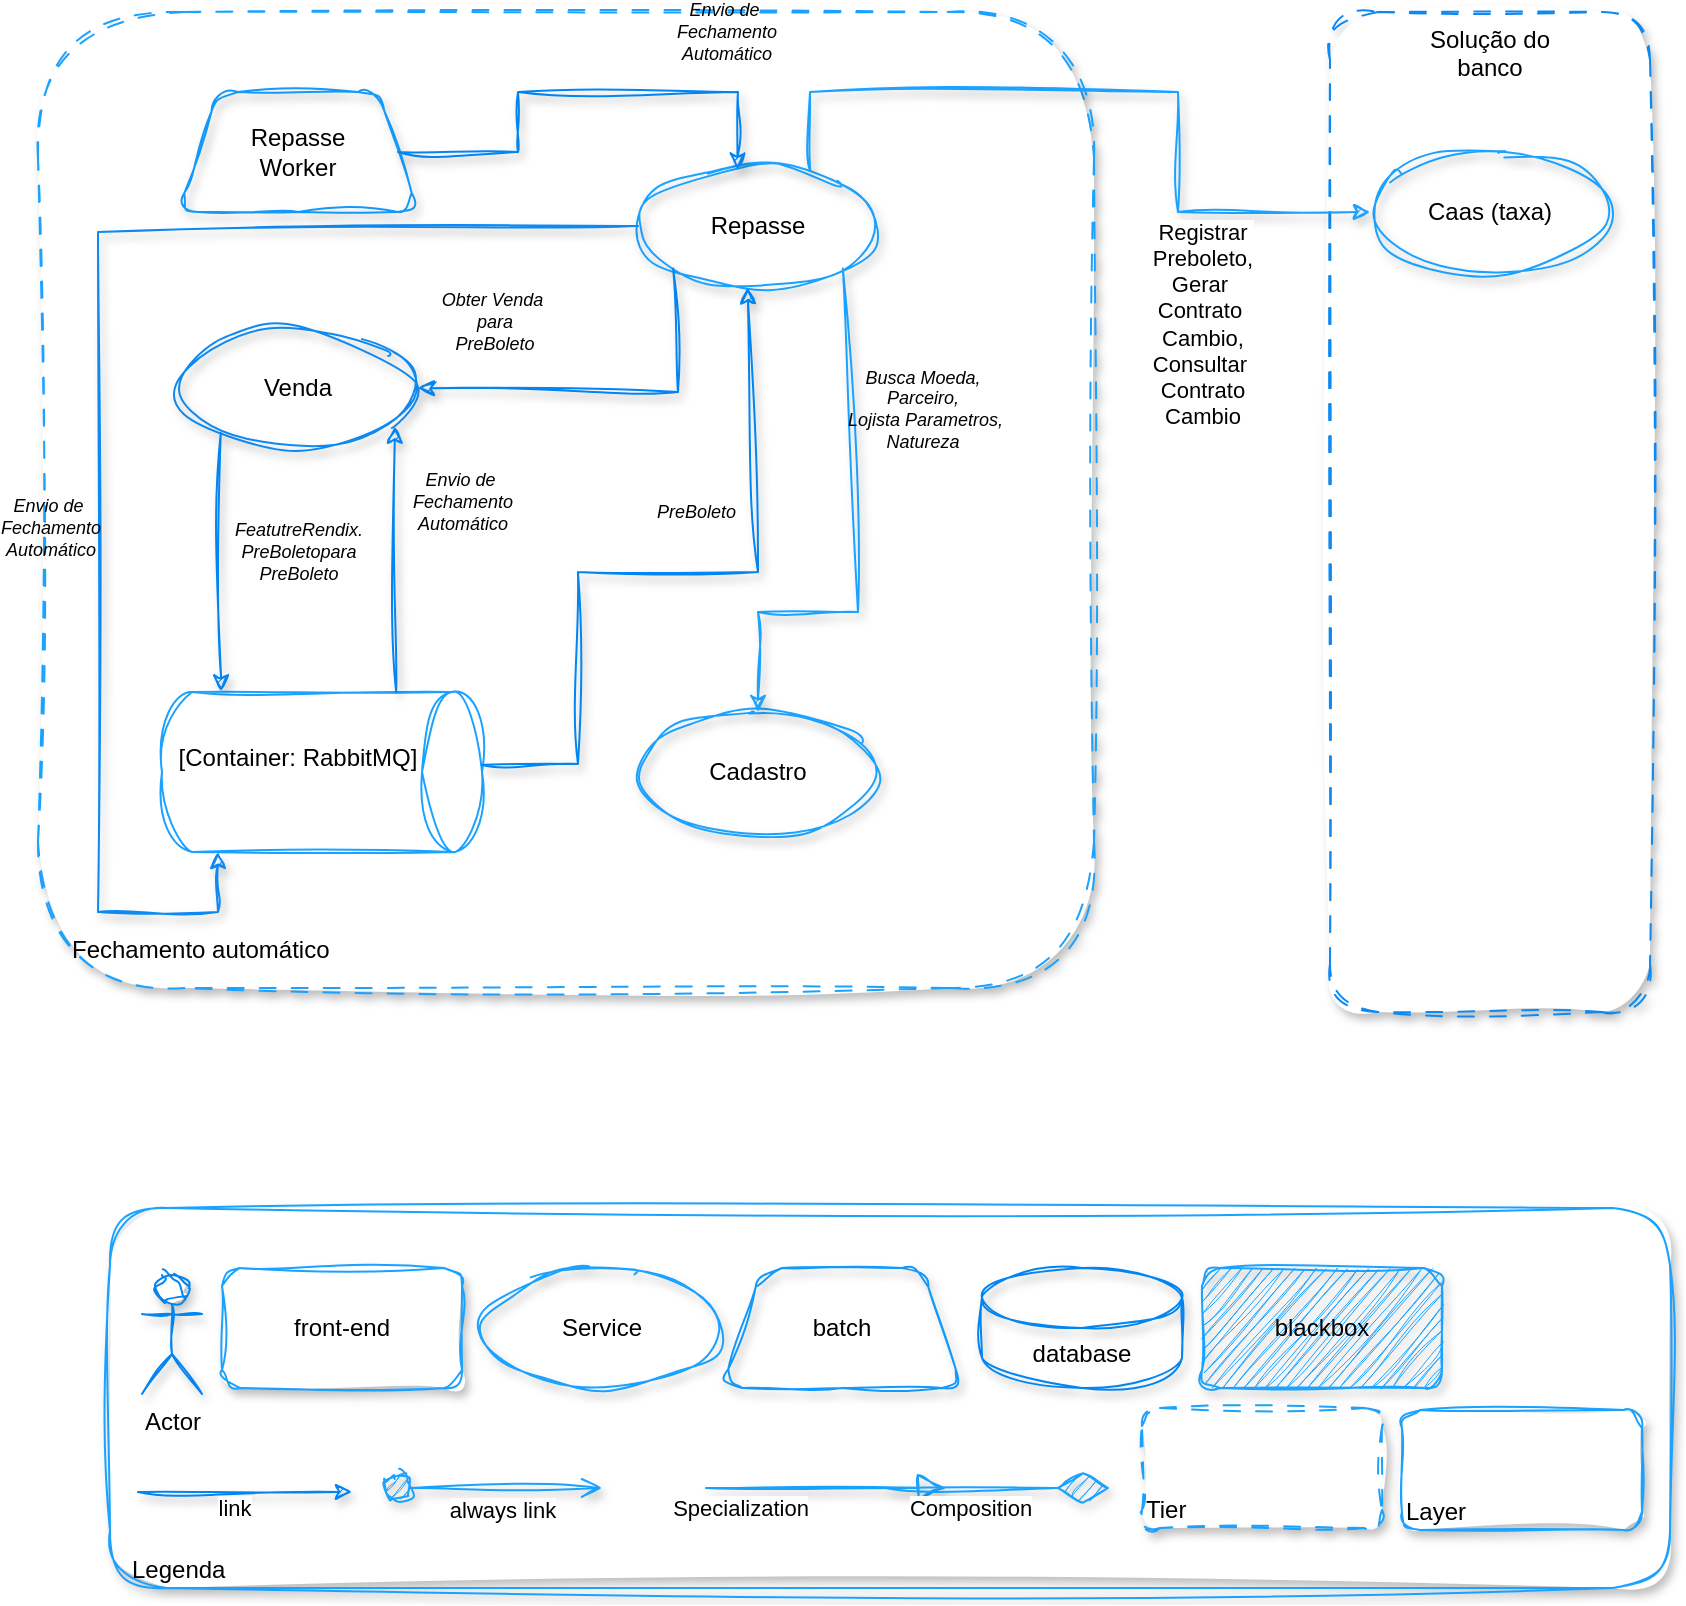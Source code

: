 <mxfile version="24.6.4" type="device">
  <diagram name="Página-1" id="xTaMDswXWqooPwMAF9YH">
    <mxGraphModel dx="1027" dy="949" grid="1" gridSize="10" guides="1" tooltips="1" connect="1" arrows="1" fold="1" page="1" pageScale="1" pageWidth="827" pageHeight="1169" math="0" shadow="0">
      <root>
        <mxCell id="0" />
        <mxCell id="1" parent="0" />
        <mxCell id="ieIyzetEA8g9ighdvRgT-43" value="Legenda" style="rounded=1;whiteSpace=wrap;html=1;sketch=1;curveFitting=1;jiggle=2;shadow=1;strokeColor=#1ba2ff;verticalAlign=bottom;align=left;spacingLeft=9;" parent="1" vertex="1">
          <mxGeometry x="836" y="838" width="780" height="190" as="geometry" />
        </mxCell>
        <mxCell id="ieIyzetEA8g9ighdvRgT-21" value="Fechamento automático" style="rounded=1;whiteSpace=wrap;html=1;sketch=1;curveFitting=1;jiggle=2;shadow=1;strokeColor=#1ba2ff;dashed=1;strokeWidth=1;perimeterSpacing=0;dashPattern=8 8;verticalAlign=bottom;align=left;spacingLeft=15;spacingBottom=10;" parent="1" vertex="1">
          <mxGeometry x="800" y="240" width="528" height="488" as="geometry" />
        </mxCell>
        <mxCell id="ieIyzetEA8g9ighdvRgT-1" value="database" style="shape=cylinder3;whiteSpace=wrap;html=1;boundedLbl=1;backgroundOutline=1;size=15;fillColor=none;strokeColor=#0284f1;shadow=1;sketch=1;curveFitting=1;jiggle=2;" parent="1" vertex="1">
          <mxGeometry x="1272" y="868" width="100" height="60" as="geometry" />
        </mxCell>
        <mxCell id="ieIyzetEA8g9ighdvRgT-2" value="Service" style="ellipse;whiteSpace=wrap;html=1;fillColor=none;strokeColor=#1ba2ff;sketch=1;curveFitting=1;jiggle=2;shadow=1;" parent="1" vertex="1">
          <mxGeometry x="1022" y="868" width="120" height="60" as="geometry" />
        </mxCell>
        <mxCell id="ieIyzetEA8g9ighdvRgT-3" value="front-end" style="rounded=1;whiteSpace=wrap;html=1;sketch=1;curveFitting=1;jiggle=2;shadow=1;strokeColor=#1ba2ff;" parent="1" vertex="1">
          <mxGeometry x="892" y="868" width="120" height="60" as="geometry" />
        </mxCell>
        <mxCell id="ieIyzetEA8g9ighdvRgT-4" value="Actor" style="shape=umlActor;verticalLabelPosition=bottom;verticalAlign=top;html=1;outlineConnect=0;shadow=1;sketch=1;curveFitting=1;jiggle=2;strokeColor=#0284f1;" parent="1" vertex="1">
          <mxGeometry x="852" y="871" width="30" height="60" as="geometry" />
        </mxCell>
        <mxCell id="ieIyzetEA8g9ighdvRgT-5" value="batch" style="shape=trapezoid;perimeter=trapezoidPerimeter;whiteSpace=wrap;html=1;fixedSize=1;rounded=1;shadow=1;sketch=1;curveFitting=1;jiggle=2;fillColor=none;strokeColor=#1399fa;" parent="1" vertex="1">
          <mxGeometry x="1142" y="868" width="120" height="60" as="geometry" />
        </mxCell>
        <mxCell id="ieIyzetEA8g9ighdvRgT-6" value="blackbox" style="rounded=1;whiteSpace=wrap;html=1;fillColor=#1ba2ff;sketch=1;curveFitting=1;jiggle=2;shadow=1;strokeColor=#1ba2ff;" parent="1" vertex="1">
          <mxGeometry x="1382" y="868" width="120" height="60" as="geometry" />
        </mxCell>
        <mxCell id="ieIyzetEA8g9ighdvRgT-7" value="" style="endArrow=classic;html=1;rounded=0;sketch=1;curveFitting=1;jiggle=2;shadow=1;flowAnimation=0;strokeColor=#0284f1;" parent="1" edge="1">
          <mxGeometry width="50" height="50" relative="1" as="geometry">
            <mxPoint x="850" y="980" as="sourcePoint" />
            <mxPoint x="957" y="980" as="targetPoint" />
          </mxGeometry>
        </mxCell>
        <mxCell id="ieIyzetEA8g9ighdvRgT-8" value="link" style="edgeLabel;html=1;align=center;verticalAlign=middle;resizable=0;points=[];" parent="ieIyzetEA8g9ighdvRgT-7" vertex="1" connectable="0">
          <mxGeometry x="0.223" y="-2" relative="1" as="geometry">
            <mxPoint x="-18" y="6" as="offset" />
          </mxGeometry>
        </mxCell>
        <mxCell id="ieIyzetEA8g9ighdvRgT-9" value="always link" style="html=1;verticalAlign=bottom;startArrow=circle;startFill=1;endArrow=open;startSize=6;endSize=8;curved=0;rounded=0;strokeColor=#1aa1fe;sketch=1;curveFitting=1;jiggle=2;shadow=1;" parent="1" edge="1">
          <mxGeometry x="0.091" y="-20" width="80" relative="1" as="geometry">
            <mxPoint x="972" y="978" as="sourcePoint" />
            <mxPoint x="1082" y="978" as="targetPoint" />
            <mxPoint as="offset" />
          </mxGeometry>
        </mxCell>
        <mxCell id="ieIyzetEA8g9ighdvRgT-10" value="" style="endArrow=block;endFill=0;endSize=12;html=1;rounded=0;sketch=1;curveFitting=1;jiggle=2;shadow=1;strokeColor=#19a0fd;" parent="1" edge="1">
          <mxGeometry width="160" relative="1" as="geometry">
            <mxPoint x="1134" y="978" as="sourcePoint" />
            <mxPoint x="1254" y="978" as="targetPoint" />
          </mxGeometry>
        </mxCell>
        <mxCell id="ieIyzetEA8g9ighdvRgT-11" value="Specialization" style="edgeLabel;html=1;align=center;verticalAlign=middle;resizable=0;points=[];" parent="ieIyzetEA8g9ighdvRgT-10" vertex="1" connectable="0">
          <mxGeometry x="0.071" y="3" relative="1" as="geometry">
            <mxPoint x="-48" y="13" as="offset" />
          </mxGeometry>
        </mxCell>
        <mxCell id="ieIyzetEA8g9ighdvRgT-12" value="" style="endArrow=diamondThin;endFill=1;endSize=24;html=1;rounded=0;shadow=1;flowAnimation=0;sketch=1;curveFitting=1;jiggle=2;strokeColor=#1ba2ff;" parent="1" edge="1">
          <mxGeometry width="160" relative="1" as="geometry">
            <mxPoint x="1224" y="978" as="sourcePoint" />
            <mxPoint x="1336" y="978" as="targetPoint" />
          </mxGeometry>
        </mxCell>
        <mxCell id="ieIyzetEA8g9ighdvRgT-13" value="Composition" style="edgeLabel;html=1;align=center;verticalAlign=middle;resizable=0;points=[];" parent="ieIyzetEA8g9ighdvRgT-12" vertex="1" connectable="0">
          <mxGeometry x="-0.18" relative="1" as="geometry">
            <mxPoint x="-4" y="10" as="offset" />
          </mxGeometry>
        </mxCell>
        <mxCell id="ieIyzetEA8g9ighdvRgT-14" value="Tier" style="rounded=1;whiteSpace=wrap;html=1;sketch=1;curveFitting=1;jiggle=2;shadow=1;strokeColor=#1ba2ff;dashed=1;strokeWidth=1;perimeterSpacing=0;dashPattern=8 8;verticalAlign=bottom;align=left;" parent="1" vertex="1">
          <mxGeometry x="1352" y="938" width="120" height="60" as="geometry" />
        </mxCell>
        <mxCell id="ieIyzetEA8g9ighdvRgT-15" value="Layer" style="rounded=1;whiteSpace=wrap;html=1;sketch=1;curveFitting=1;jiggle=2;shadow=1;strokeColor=#1ba2ff;verticalAlign=bottom;align=left;" parent="1" vertex="1">
          <mxGeometry x="1482" y="939" width="120" height="60" as="geometry" />
        </mxCell>
        <mxCell id="ieIyzetEA8g9ighdvRgT-16" value="Venda" style="ellipse;whiteSpace=wrap;html=1;fillColor=none;strokeColor=#0d89f1;sketch=1;curveFitting=1;jiggle=2;shadow=1;" parent="1" vertex="1">
          <mxGeometry x="870" y="398" width="120" height="60" as="geometry" />
        </mxCell>
        <mxCell id="ieIyzetEA8g9ighdvRgT-17" value="Solução do&lt;div&gt;banco&lt;/div&gt;" style="rounded=1;whiteSpace=wrap;html=1;sketch=1;curveFitting=1;jiggle=2;shadow=1;strokeColor=#0d89f1;dashed=1;strokeWidth=1;perimeterSpacing=0;dashPattern=8 8;verticalAlign=top;align=center;" parent="1" vertex="1">
          <mxGeometry x="1446" y="240" width="160" height="500" as="geometry" />
        </mxCell>
        <mxCell id="ieIyzetEA8g9ighdvRgT-19" value="Caas (taxa)" style="ellipse;whiteSpace=wrap;html=1;fillColor=none;strokeColor=#1ba2ff;sketch=1;curveFitting=1;jiggle=2;shadow=1;" parent="1" vertex="1">
          <mxGeometry x="1466" y="310" width="120" height="60" as="geometry" />
        </mxCell>
        <mxCell id="ieIyzetEA8g9ighdvRgT-22" value="Cadastro" style="ellipse;whiteSpace=wrap;html=1;fillColor=none;strokeColor=#1ba2ff;sketch=1;curveFitting=1;jiggle=2;shadow=1;" parent="1" vertex="1">
          <mxGeometry x="1100" y="590" width="120" height="60" as="geometry" />
        </mxCell>
        <mxCell id="ieIyzetEA8g9ighdvRgT-24" value="Repasse" style="ellipse;whiteSpace=wrap;html=1;fillColor=none;strokeColor=#1ba2ff;sketch=1;curveFitting=1;jiggle=2;shadow=1;" parent="1" vertex="1">
          <mxGeometry x="1100" y="317" width="120" height="60" as="geometry" />
        </mxCell>
        <mxCell id="ieIyzetEA8g9ighdvRgT-27" value="" style="endArrow=classic;html=1;rounded=0;sketch=1;curveFitting=1;jiggle=2;shadow=1;flowAnimation=0;strokeColor=#1ba2ff;exitX=1;exitY=1;exitDx=0;exitDy=0;entryX=0.5;entryY=0;entryDx=0;entryDy=0;labelBackgroundColor=none;" parent="1" source="ieIyzetEA8g9ighdvRgT-24" target="ieIyzetEA8g9ighdvRgT-22" edge="1">
          <mxGeometry width="50" height="50" relative="1" as="geometry">
            <mxPoint x="1016" y="468" as="sourcePoint" />
            <mxPoint x="1016" y="538" as="targetPoint" />
            <Array as="points">
              <mxPoint x="1210" y="540" />
              <mxPoint x="1160" y="540" />
            </Array>
          </mxGeometry>
        </mxCell>
        <mxCell id="ieIyzetEA8g9ighdvRgT-28" value="Busca Moeda,&lt;div style=&quot;font-size: 9px;&quot;&gt;&lt;div style=&quot;font-size: 9px;&quot;&gt;Parceiro,&lt;/div&gt;&lt;div style=&quot;font-size: 9px;&quot;&gt;&amp;nbsp;Lojista Parametros,&lt;/div&gt;&lt;/div&gt;&lt;div style=&quot;font-size: 9px;&quot;&gt;Natureza&lt;/div&gt;&lt;div style=&quot;font-size: 9px;&quot;&gt;&lt;br style=&quot;font-size: 9px;&quot;&gt;&lt;/div&gt;" style="edgeLabel;html=1;align=center;verticalAlign=middle;resizable=0;points=[];fontStyle=2;fontSize=9;labelBackgroundColor=none;" parent="ieIyzetEA8g9ighdvRgT-27" vertex="1" connectable="0">
          <mxGeometry x="0.223" y="-2" relative="1" as="geometry">
            <mxPoint x="34" y="-91" as="offset" />
          </mxGeometry>
        </mxCell>
        <mxCell id="ieIyzetEA8g9ighdvRgT-29" value="" style="endArrow=classic;html=1;rounded=0;sketch=1;curveFitting=1;jiggle=2;shadow=1;flowAnimation=0;strokeColor=#1ba2ff;exitX=0.718;exitY=0.04;exitDx=0;exitDy=0;entryX=0;entryY=0.5;entryDx=0;entryDy=0;exitPerimeter=0;" parent="1" source="ieIyzetEA8g9ighdvRgT-24" target="ieIyzetEA8g9ighdvRgT-19" edge="1">
          <mxGeometry width="50" height="50" relative="1" as="geometry">
            <mxPoint x="1076" y="438" as="sourcePoint" />
            <mxPoint x="1178" y="438" as="targetPoint" />
            <Array as="points">
              <mxPoint x="1186" y="280" />
              <mxPoint x="1370" y="280" />
              <mxPoint x="1370" y="340" />
            </Array>
          </mxGeometry>
        </mxCell>
        <mxCell id="ieIyzetEA8g9ighdvRgT-30" value="&lt;div&gt;Registrar&lt;/div&gt;&lt;div&gt;Preboleto,&lt;/div&gt;&lt;div&gt;Gerar&amp;nbsp;&lt;/div&gt;&lt;div&gt;Contrato&amp;nbsp;&lt;/div&gt;&lt;div&gt;Cambio,&lt;/div&gt;&lt;div&gt;Consultar&amp;nbsp;&lt;/div&gt;&lt;div&gt;Contrato&lt;/div&gt;&lt;div&gt;Cambio&lt;/div&gt;" style="edgeLabel;html=1;align=center;verticalAlign=middle;resizable=0;points=[];" parent="ieIyzetEA8g9ighdvRgT-29" vertex="1" connectable="0">
          <mxGeometry x="0.223" y="-2" relative="1" as="geometry">
            <mxPoint x="14" y="107" as="offset" />
          </mxGeometry>
        </mxCell>
        <mxCell id="ieIyzetEA8g9ighdvRgT-31" value="" style="endArrow=classic;html=1;rounded=0;sketch=1;curveFitting=1;jiggle=2;shadow=1;flowAnimation=0;strokeColor=#0284f1;exitX=0;exitY=1;exitDx=0;exitDy=0;entryX=1;entryY=0.5;entryDx=0;entryDy=0;" parent="1" source="ieIyzetEA8g9ighdvRgT-24" target="ieIyzetEA8g9ighdvRgT-16" edge="1">
          <mxGeometry width="50" height="50" relative="1" as="geometry">
            <mxPoint x="1006" y="458" as="sourcePoint" />
            <mxPoint x="1168" y="708" as="targetPoint" />
            <Array as="points">
              <mxPoint x="1120" y="430" />
            </Array>
          </mxGeometry>
        </mxCell>
        <mxCell id="ieIyzetEA8g9ighdvRgT-32" value="Obter Venda&amp;nbsp;&lt;div style=&quot;font-size: 9px;&quot;&gt;para&lt;/div&gt;&lt;div style=&quot;font-size: 9px;&quot;&gt;PreBoleto&lt;/div&gt;" style="edgeLabel;html=1;align=center;verticalAlign=middle;resizable=0;points=[];fontStyle=2;fontSize=9;labelBackgroundColor=none;" parent="ieIyzetEA8g9ighdvRgT-31" vertex="1" connectable="0">
          <mxGeometry x="0.223" y="-2" relative="1" as="geometry">
            <mxPoint x="-37" y="-32" as="offset" />
          </mxGeometry>
        </mxCell>
        <object placeholders="1" c4Name="" c4Type="Container" c4Technology="RabbitMQ" c4Description="" label="&lt;font style=&quot;font-size: 16px&quot;&gt;&lt;b&gt;%c4Name%&lt;/b&gt;&lt;/font&gt;&lt;div&gt;[%c4Type%:&amp;nbsp;%c4Technology%]&lt;/div&gt;&lt;br&gt;&lt;div&gt;&lt;font style=&quot;font-size: 11px&quot;&gt;&lt;font&gt;%c4Description%&lt;/font&gt;&lt;/font&gt;&lt;/div&gt;" id="ieIyzetEA8g9ighdvRgT-34">
          <mxCell style="shape=cylinder3;size=15;direction=south;whiteSpace=wrap;html=1;boundedLbl=1;rounded=0;labelBackgroundColor=none;fillColor=none;fontSize=12;fontColor=#000000;align=center;strokeColor=#1ba2ff;metaEdit=1;points=[[0.5,0,0],[1,0.25,0],[1,0.5,0],[1,0.75,0],[0.5,1,0],[0,0.75,0],[0,0.5,0],[0,0.25,0]];resizable=1;sketch=1;curveFitting=1;jiggle=2;resizeHeight=1;resizeWidth=1;rotation=0;" parent="1" vertex="1">
            <mxGeometry x="862" y="580" width="160" height="80" as="geometry" />
          </mxCell>
        </object>
        <mxCell id="ieIyzetEA8g9ighdvRgT-35" value="" style="endArrow=classic;html=1;rounded=0;sketch=1;curveFitting=1;jiggle=2;shadow=1;flowAnimation=0;strokeColor=#0d89f1;exitX=0;exitY=0.5;exitDx=0;exitDy=0;" parent="1" source="ieIyzetEA8g9ighdvRgT-24" edge="1">
          <mxGeometry width="50" height="50" relative="1" as="geometry">
            <mxPoint x="1016" y="468" as="sourcePoint" />
            <mxPoint x="890" y="660" as="targetPoint" />
            <Array as="points">
              <mxPoint x="830" y="350" />
              <mxPoint x="830" y="690" />
              <mxPoint x="890" y="690" />
              <mxPoint x="890" y="660" />
            </Array>
          </mxGeometry>
        </mxCell>
        <mxCell id="ieIyzetEA8g9ighdvRgT-36" value="Envio de&amp;nbsp;&lt;div style=&quot;font-size: 9px;&quot;&gt;Fechamento&lt;/div&gt;&lt;div style=&quot;font-size: 9px;&quot;&gt;Automático&lt;/div&gt;" style="edgeLabel;html=1;align=center;verticalAlign=middle;resizable=0;points=[];fontStyle=2;fontSize=9;labelBackgroundColor=none;" parent="ieIyzetEA8g9ighdvRgT-35" vertex="1" connectable="0">
          <mxGeometry x="0.223" y="-2" relative="1" as="geometry">
            <mxPoint x="-22" y="-10" as="offset" />
          </mxGeometry>
        </mxCell>
        <mxCell id="ieIyzetEA8g9ighdvRgT-37" value="" style="endArrow=classic;html=1;rounded=0;sketch=1;curveFitting=1;jiggle=2;shadow=1;flowAnimation=0;strokeColor=#0284f1;entryX=0.903;entryY=0.822;entryDx=0;entryDy=0;exitX=0.002;exitY=0.268;exitDx=0;exitDy=0;exitPerimeter=0;entryPerimeter=0;" parent="1" source="ieIyzetEA8g9ighdvRgT-34" target="ieIyzetEA8g9ighdvRgT-16" edge="1">
          <mxGeometry width="50" height="50" relative="1" as="geometry">
            <mxPoint x="956" y="438" as="sourcePoint" />
            <mxPoint x="926" y="538" as="targetPoint" />
            <Array as="points" />
          </mxGeometry>
        </mxCell>
        <mxCell id="ieIyzetEA8g9ighdvRgT-38" value="Envio de&amp;nbsp;&lt;div style=&quot;font-size: 9px;&quot;&gt;Fechamento&lt;/div&gt;&lt;div style=&quot;font-size: 9px;&quot;&gt;Automático&lt;/div&gt;" style="edgeLabel;html=1;align=center;verticalAlign=middle;resizable=0;points=[];fontStyle=2;fontSize=9;" parent="ieIyzetEA8g9ighdvRgT-37" vertex="1" connectable="0">
          <mxGeometry x="0.223" y="-2" relative="1" as="geometry">
            <mxPoint x="31" y="-14" as="offset" />
          </mxGeometry>
        </mxCell>
        <mxCell id="ieIyzetEA8g9ighdvRgT-39" value="" style="endArrow=classic;html=1;rounded=0;sketch=1;curveFitting=1;jiggle=2;shadow=1;flowAnimation=0;strokeColor=#0284f1;entryX=-0.004;entryY=0.815;entryDx=0;entryDy=0;entryPerimeter=0;exitX=0.178;exitY=0.876;exitDx=0;exitDy=0;exitPerimeter=0;" parent="1" source="ieIyzetEA8g9ighdvRgT-16" target="ieIyzetEA8g9ighdvRgT-34" edge="1">
          <mxGeometry width="50" height="50" relative="1" as="geometry">
            <mxPoint x="1016" y="468" as="sourcePoint" />
            <mxPoint x="1218" y="607" as="targetPoint" />
            <Array as="points" />
          </mxGeometry>
        </mxCell>
        <mxCell id="ieIyzetEA8g9ighdvRgT-40" value="&lt;div style=&quot;font-size: 9px;&quot;&gt;FeatutreRendix.&lt;/div&gt;&lt;div style=&quot;font-size: 9px;&quot;&gt;PreBoletopara&lt;/div&gt;&lt;div style=&quot;font-size: 9px;&quot;&gt;PreBoleto&lt;/div&gt;" style="edgeLabel;html=1;align=center;verticalAlign=middle;resizable=0;points=[];fontStyle=2;fontSize=9;labelBackgroundColor=none;" parent="ieIyzetEA8g9ighdvRgT-39" vertex="1" connectable="0">
          <mxGeometry x="0.223" y="-2" relative="1" as="geometry">
            <mxPoint x="40" y="-20" as="offset" />
          </mxGeometry>
        </mxCell>
        <mxCell id="ieIyzetEA8g9ighdvRgT-41" value="" style="endArrow=classic;html=1;rounded=0;sketch=1;curveFitting=1;jiggle=2;shadow=1;flowAnimation=0;strokeColor=#0284f1;entryX=0.456;entryY=1.011;entryDx=0;entryDy=0;entryPerimeter=0;exitX=0.455;exitY=0.001;exitDx=0;exitDy=0;exitPerimeter=0;" parent="1" source="ieIyzetEA8g9ighdvRgT-34" target="ieIyzetEA8g9ighdvRgT-24" edge="1">
          <mxGeometry width="50" height="50" relative="1" as="geometry">
            <mxPoint x="1199" y="601" as="sourcePoint" />
            <mxPoint x="956" y="691" as="targetPoint" />
            <Array as="points">
              <mxPoint x="1070" y="616" />
              <mxPoint x="1070" y="520" />
              <mxPoint x="1160" y="520" />
            </Array>
          </mxGeometry>
        </mxCell>
        <mxCell id="ieIyzetEA8g9ighdvRgT-42" value="&lt;div style=&quot;font-size: 9px;&quot;&gt;PreBoleto&amp;nbsp;&lt;/div&gt;" style="edgeLabel;html=1;align=center;verticalAlign=middle;resizable=0;points=[];fontStyle=2;fontSize=9;labelBackgroundColor=none;" parent="ieIyzetEA8g9ighdvRgT-41" vertex="1" connectable="0">
          <mxGeometry x="0.223" y="-2" relative="1" as="geometry">
            <mxPoint x="-27" y="-32" as="offset" />
          </mxGeometry>
        </mxCell>
        <mxCell id="ieIyzetEA8g9ighdvRgT-44" value="Repasse&lt;div&gt;Worker&lt;/div&gt;" style="shape=trapezoid;perimeter=trapezoidPerimeter;whiteSpace=wrap;html=1;fixedSize=1;rounded=1;shadow=1;sketch=1;curveFitting=1;jiggle=2;fillColor=none;strokeColor=#1399fa;" parent="1" vertex="1">
          <mxGeometry x="870" y="280" width="120" height="60" as="geometry" />
        </mxCell>
        <mxCell id="ieIyzetEA8g9ighdvRgT-45" value="" style="endArrow=classic;html=1;rounded=0;sketch=1;curveFitting=1;jiggle=2;shadow=1;flowAnimation=0;strokeColor=#0284f1;exitX=1;exitY=0.5;exitDx=0;exitDy=0;entryX=0.414;entryY=0.03;entryDx=0;entryDy=0;entryPerimeter=0;" parent="1" source="ieIyzetEA8g9ighdvRgT-44" target="ieIyzetEA8g9ighdvRgT-24" edge="1">
          <mxGeometry width="50" height="50" relative="1" as="geometry">
            <mxPoint x="956" y="438" as="sourcePoint" />
            <mxPoint x="1150" y="314" as="targetPoint" />
            <Array as="points">
              <mxPoint x="1040" y="310" />
              <mxPoint x="1040" y="280" />
              <mxPoint x="1150" y="280" />
            </Array>
          </mxGeometry>
        </mxCell>
        <mxCell id="ieIyzetEA8g9ighdvRgT-46" value="Envio de&amp;nbsp;&lt;div style=&quot;font-size: 9px;&quot;&gt;Fechamento&lt;/div&gt;&lt;div style=&quot;font-size: 9px;&quot;&gt;Automático&lt;/div&gt;" style="edgeLabel;html=1;align=center;verticalAlign=middle;resizable=0;points=[];fontStyle=2;fontSize=9;labelBackgroundColor=none;" parent="ieIyzetEA8g9ighdvRgT-45" vertex="1" connectable="0">
          <mxGeometry x="0.223" y="-2" relative="1" as="geometry">
            <mxPoint x="48" y="-32" as="offset" />
          </mxGeometry>
        </mxCell>
      </root>
    </mxGraphModel>
  </diagram>
</mxfile>
